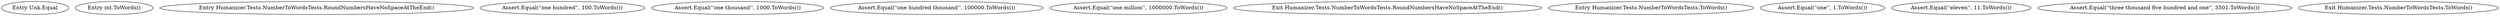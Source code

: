 digraph  {
m0_8 [cluster="Unk.Equal", file="DateHumanizeTests.ro-RO.cs", label="Entry Unk.Equal", span=""];
m0_7 [cluster="int.ToWords()", file="DateHumanizeTests.ro-RO.cs", label="Entry int.ToWords()", span="16-16"];
m0_9 [cluster="Humanizer.Tests.NumberToWordsTests.RoundNumbersHaveNoSpaceAtTheEnd()", file="DateHumanizeTests.ro-RO.cs", label="Entry Humanizer.Tests.NumberToWordsTests.RoundNumbersHaveNoSpaceAtTheEnd()", span="17-17"];
m0_10 [cluster="Humanizer.Tests.NumberToWordsTests.RoundNumbersHaveNoSpaceAtTheEnd()", file="DateHumanizeTests.ro-RO.cs", label="Assert.Equal(''one hundred'', 100.ToWords())", span="19-19"];
m0_11 [cluster="Humanizer.Tests.NumberToWordsTests.RoundNumbersHaveNoSpaceAtTheEnd()", file="DateHumanizeTests.ro-RO.cs", label="Assert.Equal(''one thousand'', 1000.ToWords())", span="20-20"];
m0_12 [cluster="Humanizer.Tests.NumberToWordsTests.RoundNumbersHaveNoSpaceAtTheEnd()", file="DateHumanizeTests.ro-RO.cs", label="Assert.Equal(''one hundred thousand'', 100000.ToWords())", span="21-21"];
m0_13 [cluster="Humanizer.Tests.NumberToWordsTests.RoundNumbersHaveNoSpaceAtTheEnd()", file="DateHumanizeTests.ro-RO.cs", label="Assert.Equal(''one million'', 1000000.ToWords())", span="22-22"];
m0_14 [cluster="Humanizer.Tests.NumberToWordsTests.RoundNumbersHaveNoSpaceAtTheEnd()", file="DateHumanizeTests.ro-RO.cs", label="Exit Humanizer.Tests.NumberToWordsTests.RoundNumbersHaveNoSpaceAtTheEnd()", span="17-17"];
m0_0 [cluster="Humanizer.Tests.NumberToWordsTests.ToWords()", file="DateHumanizeTests.ro-RO.cs", label="Entry Humanizer.Tests.NumberToWordsTests.ToWords()", span="7-7"];
m0_1 [cluster="Humanizer.Tests.NumberToWordsTests.ToWords()", file="DateHumanizeTests.ro-RO.cs", label="Assert.Equal(''one'', 1.ToWords())", span="9-9"];
m0_3 [cluster="Humanizer.Tests.NumberToWordsTests.ToWords()", file="DateHumanizeTests.ro-RO.cs", label="Assert.Equal(''eleven'', 11.ToWords())", span="11-11"];
m0_5 [cluster="Humanizer.Tests.NumberToWordsTests.ToWords()", file="DateHumanizeTests.ro-RO.cs", label="Assert.Equal(''three thousand five hundred and one'', 3501.ToWords())", span="13-13"];
m0_6 [cluster="Humanizer.Tests.NumberToWordsTests.ToWords()", file="DateHumanizeTests.ro-RO.cs", label="Exit Humanizer.Tests.NumberToWordsTests.ToWords()", span="7-7"];
}
